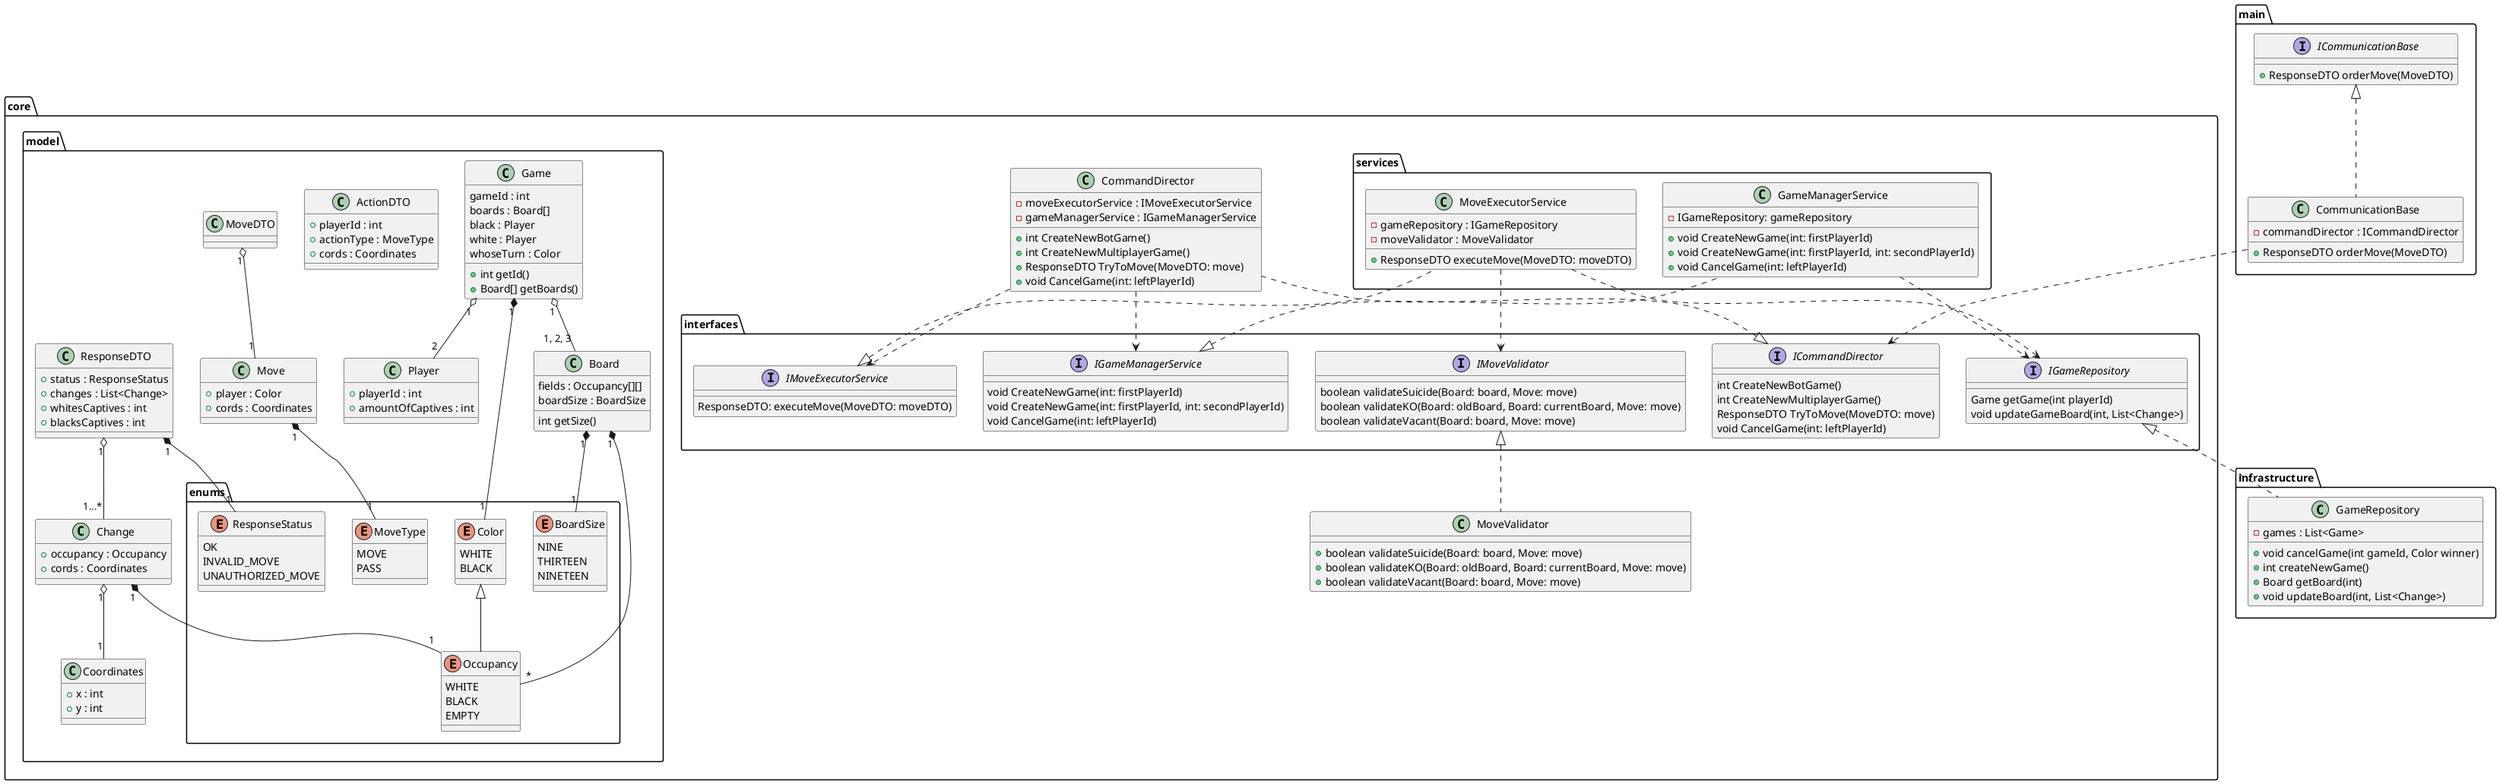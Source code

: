 @startuml

namespace core {

    namespace interfaces {

        interface ICommandDirector {
            int CreateNewBotGame()
            int CreateNewMultiplayerGame()
            ResponseDTO TryToMove(MoveDTO: move)
            void CancelGame(int: leftPlayerId)
        }

        interface IMoveExecutorService {
            ResponseDTO: executeMove(MoveDTO: moveDTO)
        }

        interface IGameManagerService {
            void CreateNewGame(int: firstPlayerId)
            void CreateNewGame(int: firstPlayerId, int: secondPlayerId)
            void CancelGame(int: leftPlayerId)
        }

        interface IMoveValidator {
            boolean validateSuicide(Board: board, Move: move)
            boolean validateKO(Board: oldBoard, Board: currentBoard, Move: move)
            boolean validateVacant(Board: board, Move: move)
            ' mb more
        }

        interface IGameRepository {
            Game getGame(int playerId)
            void updateGameBoard(int, List<Change>)
        }
    }

    namespace services {

        class MoveExecutorService implements core.interfaces.IMoveExecutorService{
            -gameRepository : IGameRepository
            -moveValidator : MoveValidator

            +ResponseDTO executeMove(MoveDTO: moveDTO)
        }
        MoveExecutorService..>core.interfaces.IGameRepository
        MoveExecutorService..>core.interfaces.IMoveValidator

        class GameManagerService implements core.interfaces.IGameManagerService{
            -IGameRepository: gameRepository

            +void CreateNewGame(int: firstPlayerId)
            +void CreateNewGame(int: firstPlayerId, int: secondPlayerId)
            +void CancelGame(int: leftPlayerId)
        }
        GameManagerService..>core.interfaces.IGameRepository
    }

    class CommandDirector implements core.interfaces.ICommandDirector {
        -moveExecutorService : IMoveExecutorService
        -gameManagerService : IGameManagerService

        +int CreateNewBotGame()
        +int CreateNewMultiplayerGame()
        +ResponseDTO TryToMove(MoveDTO: move)
        +void CancelGame(int: leftPlayerId)
    }
    CommandDirector..>core.interfaces.IMoveExecutorService
    CommandDirector..>core.interfaces.IGameManagerService

    ' moze zamiast dzielic na 2 metody podzielimy na dwie klasy wtedy dwie referencje w executorze, albo jeszcze jednak klasa ktora to razem sklada taka mini facada
    class MoveValidator implements core.interfaces.IMoveValidator{
         +boolean validateSuicide(Board: board, Move: move)
         +boolean validateKO(Board: oldBoard, Board: currentBoard, Move: move)
         +boolean validateVacant(Board: board, Move: move)
        ' mb more
    }

    namespace model {
        namespace enums {

            enum Color {
                WHITE
                BLACK
            }

            enum Occupancy extends Color {
                WHITE
                BLACK
                EMPTY
            }

            enum BoardSize {
                NINE
                THIRTEEN
                NINETEEN
            }

            enum MoveType {
                MOVE
                PASS
            }

            enum ResponseStatus {
                OK
                INVALID_MOVE
                UNAUTHORIZED_MOVE
            }
        }

        class Board {

            fields : Occupancy[][]
            boardSize : BoardSize

            int getSize()
        }

        class Game {
            gameId : int
            boards : Board[]
            black : Player
            white : Player
            whoseTurn : Color

            +int getId()
            +Board[] getBoards()
        }

        class Coordinates {
            +x : int
            +y : int
        }

        class ActionDTO {
            +playerId : int
            +actionType : MoveType
            +cords : Coordinates
        }

        class Move {
            +player : Color
            +cords : Coordinates
        }

        class ResponseDTO {
            +status : ResponseStatus
            +changes : List<Change>
            +whitesCaptives : int
            +blacksCaptives : int
        }

        class Player {
            +playerId : int
            +amountOfCaptives : int
        }

        class Change {
            +occupancy : Occupancy
            +cords : Coordinates
        }

        MoveDTO "1" o-- "1" Move
        Move "1" *-- "1" core.model.enums.MoveType
        ResponseDTO "1" *-- "1" core.model.enums.ResponseStatus
        ResponseDTO "1" o-- "1...*" Change
        Change "1" *-- "1" core.model.enums.Occupancy
        Change "1" o-- "1" Coordinates
        Game "1" o-- "1, 2, 3" Board
        Game "1" o-- "2" Player
        Game "1" *-- "1" core.model.enums.Color
        Board "1" *-- "*" core.model.enums.Occupancy
        Board "1" *-- "1" core.model.enums.BoardSize
    }
}

namespace infrastructure {

    'albo zapis do pliku albo musi byc singleton
    class GameRepository implements core.interfaces.IGameRepository {
        -games : List<Game>

        +void cancelGame(int gameId, Color winner)
        +int createNewGame()
        +Board getBoard(int)
        +void updateBoard(int, List<Change>)
    }
}

namespace main {
    interface ICommunicationBase {

        +ResponseDTO orderMove(MoveDTO)
    }

    class CommunicationBase implements ICommunicationBase {

        -commandDirector : ICommandDirector

        +ResponseDTO orderMove(MoveDTO)
    }
    CommunicationBase ..> core.interfaces.ICommandDirector
}

'CommunicationBase --> "receives" MoveDTO
'CommunicationBase --> "sends" ResponseDTO
'CommunicationBaseImpl "1" o-- "1" Core
'CoreImpl "1" o-- "1" GameStore
'GameStoreImpl "1" o-- "0...*" Game



@enduml